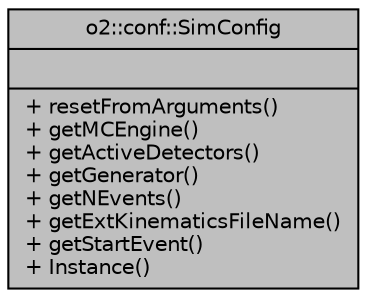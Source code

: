 digraph "o2::conf::SimConfig"
{
 // INTERACTIVE_SVG=YES
  bgcolor="transparent";
  edge [fontname="Helvetica",fontsize="10",labelfontname="Helvetica",labelfontsize="10"];
  node [fontname="Helvetica",fontsize="10",shape=record];
  Node1 [label="{o2::conf::SimConfig\n||+ resetFromArguments()\l+ getMCEngine()\l+ getActiveDetectors()\l+ getGenerator()\l+ getNEvents()\l+ getExtKinematicsFileName()\l+ getStartEvent()\l+ Instance()\l}",height=0.2,width=0.4,color="black", fillcolor="grey75", style="filled" fontcolor="black"];
}

